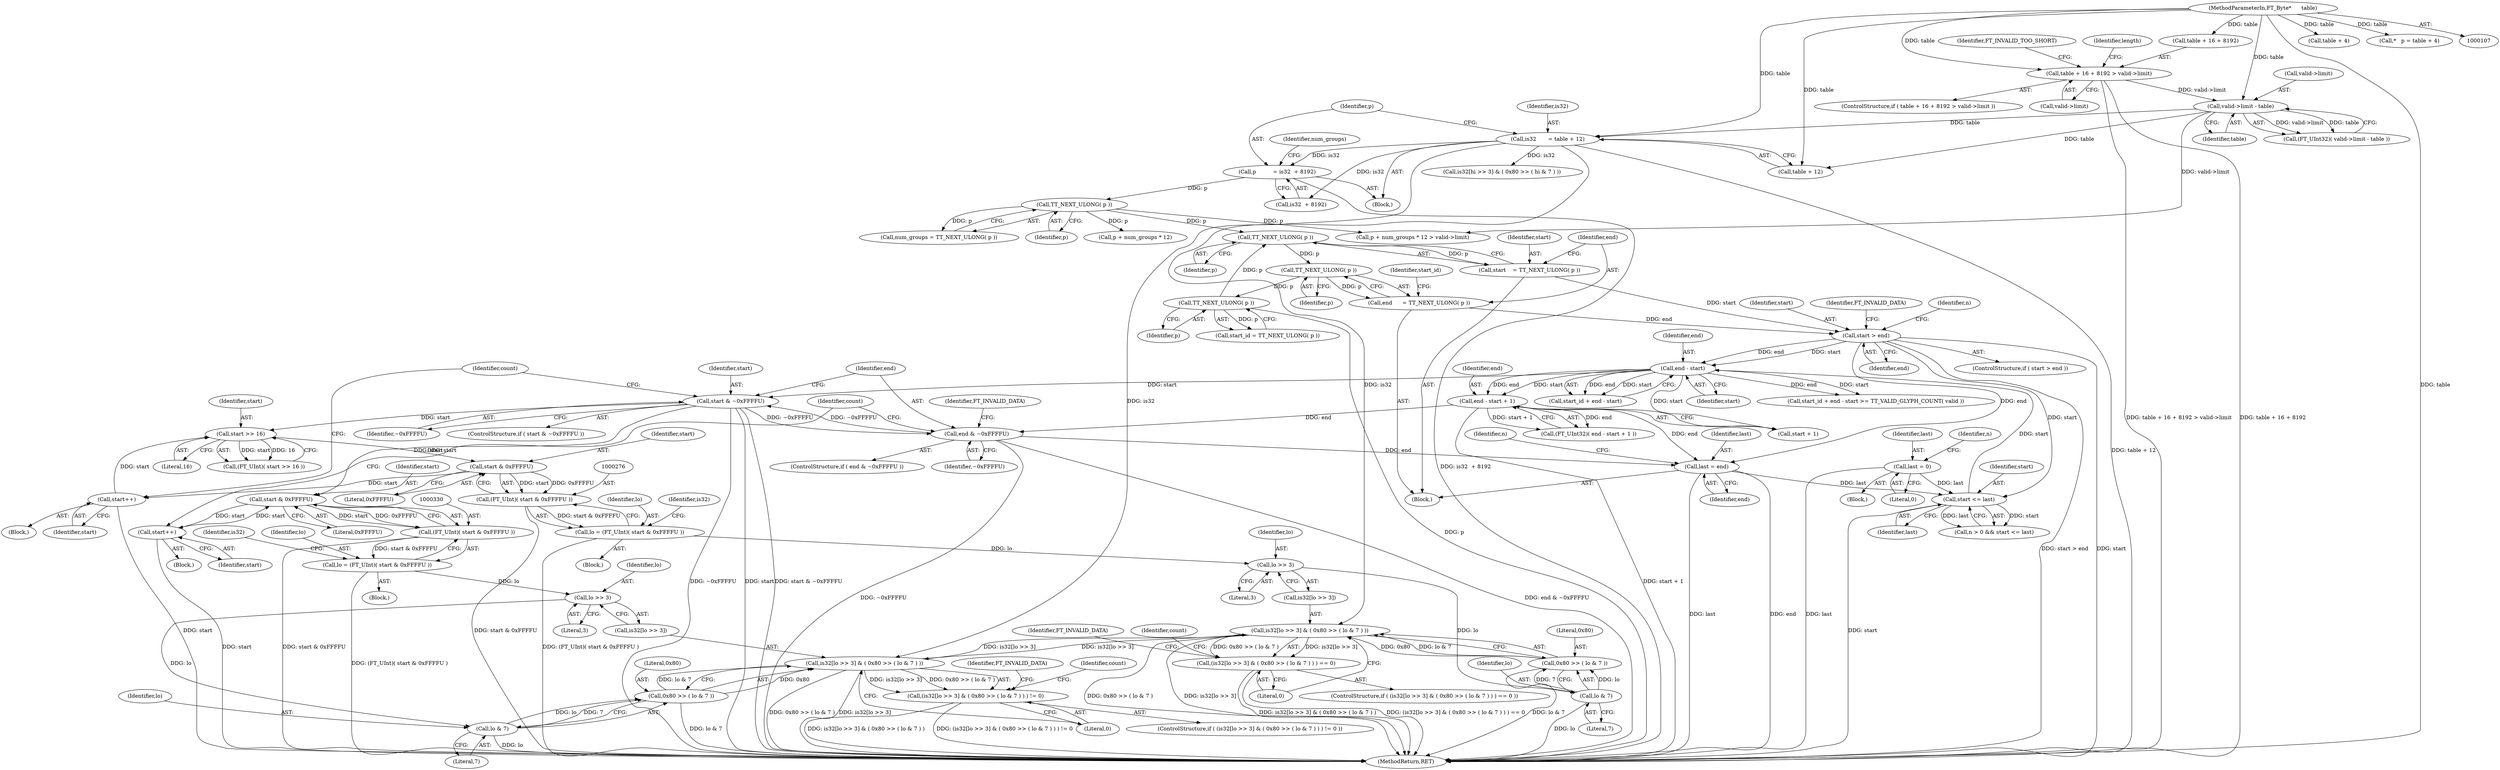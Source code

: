 digraph "0_savannah_a18788b14db60ae3673f932249cd02d33a227c4e_1@array" {
"1000297" [label="(Call,is32[lo >> 3] & ( 0x80 >> ( lo & 7 ) ))"];
"1000336" [label="(Call,is32[lo >> 3] & ( 0x80 >> ( lo & 7 ) ))"];
"1000297" [label="(Call,is32[lo >> 3] & ( 0x80 >> ( lo & 7 ) ))"];
"1000152" [label="(Call,is32       = table + 12)"];
"1000141" [label="(Call,valid->limit - table)"];
"1000121" [label="(Call,table + 16 + 8192 > valid->limit)"];
"1000108" [label="(MethodParameterIn,FT_Byte*      table)"];
"1000303" [label="(Call,0x80 >> ( lo & 7 ))"];
"1000305" [label="(Call,lo & 7)"];
"1000300" [label="(Call,lo >> 3)"];
"1000273" [label="(Call,lo = (FT_UInt)( start & 0xFFFFU ))"];
"1000275" [label="(Call,(FT_UInt)( start & 0xFFFFU ))"];
"1000277" [label="(Call,start & 0xFFFFU)"];
"1000270" [label="(Call,start >> 16)"];
"1000252" [label="(Call,start & ~0xFFFFU)"];
"1000236" [label="(Call,end - start)"];
"1000212" [label="(Call,start > end)"];
"1000199" [label="(Call,start    = TT_NEXT_ULONG( p ))"];
"1000201" [label="(Call,TT_NEXT_ULONG( p ))"];
"1000209" [label="(Call,TT_NEXT_ULONG( p ))"];
"1000205" [label="(Call,TT_NEXT_ULONG( p ))"];
"1000164" [label="(Call,TT_NEXT_ULONG( p ))"];
"1000157" [label="(Call,p          = is32  + 8192)"];
"1000203" [label="(Call,end      = TT_NEXT_ULONG( p ))"];
"1000221" [label="(Call,start <= last)"];
"1000184" [label="(Call,last = 0)"];
"1000349" [label="(Call,last = end)"];
"1000313" [label="(Call,end & ~0xFFFFU)"];
"1000246" [label="(Call,end - start + 1)"];
"1000263" [label="(Call,start++)"];
"1000342" [label="(Call,0x80 >> ( lo & 7 ))"];
"1000344" [label="(Call,lo & 7)"];
"1000339" [label="(Call,lo >> 3)"];
"1000327" [label="(Call,lo = (FT_UInt)( start & 0xFFFFU ))"];
"1000329" [label="(Call,(FT_UInt)( start & 0xFFFFU ))"];
"1000331" [label="(Call,start & 0xFFFFU)"];
"1000324" [label="(Call,start++)"];
"1000296" [label="(Call,(is32[lo >> 3] & ( 0x80 >> ( lo & 7 ) ) ) == 0)"];
"1000335" [label="(Call,(is32[lo >> 3] & ( 0x80 >> ( lo & 7 ) ) ) != 0)"];
"1000167" [label="(Call,p + num_groups * 12 > valid->limit)"];
"1000213" [label="(Identifier,start)"];
"1000168" [label="(Call,p + num_groups * 12)"];
"1000223" [label="(Identifier,last)"];
"1000159" [label="(Call,is32  + 8192)"];
"1000141" [label="(Call,valid->limit - table)"];
"1000296" [label="(Call,(is32[lo >> 3] & ( 0x80 >> ( lo & 7 ) ) ) == 0)"];
"1000307" [label="(Literal,7)"];
"1000343" [label="(Literal,0x80)"];
"1000340" [label="(Identifier,lo)"];
"1000302" [label="(Literal,3)"];
"1000272" [label="(Literal,16)"];
"1000130" [label="(Identifier,FT_INVALID_TOO_SHORT)"];
"1000162" [label="(Call,num_groups = TT_NEXT_ULONG( p ))"];
"1000324" [label="(Call,start++)"];
"1000206" [label="(Identifier,p)"];
"1000244" [label="(Call,(FT_UInt32)( end - start + 1 ))"];
"1000345" [label="(Identifier,lo)"];
"1000110" [label="(Block,)"];
"1000196" [label="(Block,)"];
"1000319" [label="(Identifier,count)"];
"1000212" [label="(Call,start > end)"];
"1000185" [label="(Identifier,last)"];
"1000351" [label="(Identifier,end)"];
"1000304" [label="(Literal,0x80)"];
"1000157" [label="(Call,p          = is32  + 8192)"];
"1000139" [label="(Call,(FT_UInt32)( valid->limit - table ))"];
"1000334" [label="(ControlStructure,if ( (is32[lo >> 3] & ( 0x80 >> ( lo & 7 ) ) ) != 0 ))"];
"1000211" [label="(ControlStructure,if ( start > end ))"];
"1000348" [label="(Identifier,FT_INVALID_DATA)"];
"1000273" [label="(Call,lo = (FT_UInt)( start & 0xFFFFU ))"];
"1000335" [label="(Call,(is32[lo >> 3] & ( 0x80 >> ( lo & 7 ) ) ) != 0)"];
"1000268" [label="(Call,(FT_UInt)( start >> 16 ))"];
"1000263" [label="(Call,start++)"];
"1000199" [label="(Call,start    = TT_NEXT_ULONG( p ))"];
"1000207" [label="(Call,start_id = TT_NEXT_ULONG( p ))"];
"1000274" [label="(Identifier,lo)"];
"1000306" [label="(Identifier,lo)"];
"1000323" [label="(Identifier,count)"];
"1000275" [label="(Call,(FT_UInt)( start & 0xFFFFU ))"];
"1000221" [label="(Call,start <= last)"];
"1000298" [label="(Call,is32[lo >> 3])"];
"1000120" [label="(ControlStructure,if ( table + 16 + 8192 > valid->limit ))"];
"1000337" [label="(Call,is32[lo >> 3])"];
"1000210" [label="(Identifier,p)"];
"1000325" [label="(Identifier,start)"];
"1000163" [label="(Identifier,num_groups)"];
"1000217" [label="(Call,n > 0 && start <= last)"];
"1000247" [label="(Identifier,end)"];
"1000339" [label="(Call,lo >> 3)"];
"1000234" [label="(Call,start_id + end - start)"];
"1000354" [label="(MethodReturn,RET)"];
"1000342" [label="(Call,0x80 >> ( lo & 7 ))"];
"1000271" [label="(Identifier,start)"];
"1000265" [label="(Block,)"];
"1000316" [label="(Identifier,FT_INVALID_DATA)"];
"1000202" [label="(Identifier,p)"];
"1000305" [label="(Call,lo & 7)"];
"1000186" [label="(Literal,0)"];
"1000215" [label="(Identifier,FT_INVALID_DATA)"];
"1000248" [label="(Call,start + 1)"];
"1000349" [label="(Call,last = end)"];
"1000314" [label="(Identifier,end)"];
"1000350" [label="(Identifier,last)"];
"1000236" [label="(Call,end - start)"];
"1000108" [label="(MethodParameterIn,FT_Byte*      table)"];
"1000344" [label="(Call,lo & 7)"];
"1000295" [label="(ControlStructure,if ( (is32[lo >> 3] & ( 0x80 >> ( lo & 7 ) ) ) == 0 ))"];
"1000208" [label="(Identifier,start_id)"];
"1000270" [label="(Call,start >> 16)"];
"1000346" [label="(Literal,7)"];
"1000145" [label="(Identifier,table)"];
"1000233" [label="(Call,start_id + end - start >= TT_VALID_GLYPH_COUNT( valid ))"];
"1000309" [label="(Identifier,FT_INVALID_DATA)"];
"1000237" [label="(Identifier,end)"];
"1000189" [label="(Identifier,n)"];
"1000308" [label="(Literal,0)"];
"1000201" [label="(Call,TT_NEXT_ULONG( p ))"];
"1000262" [label="(Identifier,count)"];
"1000336" [label="(Call,is32[lo >> 3] & ( 0x80 >> ( lo & 7 ) ))"];
"1000132" [label="(Identifier,length)"];
"1000303" [label="(Call,0x80 >> ( lo & 7 ))"];
"1000333" [label="(Literal,0xFFFFU)"];
"1000327" [label="(Call,lo = (FT_UInt)( start & 0xFFFFU ))"];
"1000114" [label="(Call,table + 4)"];
"1000209" [label="(Call,TT_NEXT_ULONG( p ))"];
"1000154" [label="(Call,table + 12)"];
"1000177" [label="(Block,)"];
"1000122" [label="(Call,table + 16 + 8192)"];
"1000347" [label="(Literal,0)"];
"1000246" [label="(Call,end - start + 1)"];
"1000253" [label="(Identifier,start)"];
"1000238" [label="(Identifier,start)"];
"1000277" [label="(Call,start & 0xFFFFU)"];
"1000164" [label="(Call,TT_NEXT_ULONG( p ))"];
"1000264" [label="(Identifier,start)"];
"1000297" [label="(Call,is32[lo >> 3] & ( 0x80 >> ( lo & 7 ) ))"];
"1000112" [label="(Call,*   p = table + 4)"];
"1000205" [label="(Call,TT_NEXT_ULONG( p ))"];
"1000254" [label="(Identifier,~0xFFFFU)"];
"1000204" [label="(Identifier,end)"];
"1000315" [label="(Identifier,~0xFFFFU)"];
"1000284" [label="(Identifier,is32)"];
"1000301" [label="(Identifier,lo)"];
"1000219" [label="(Identifier,n)"];
"1000203" [label="(Call,end      = TT_NEXT_ULONG( p ))"];
"1000332" [label="(Identifier,start)"];
"1000153" [label="(Identifier,is32)"];
"1000251" [label="(ControlStructure,if ( start & ~0xFFFFU ))"];
"1000152" [label="(Call,is32       = table + 12)"];
"1000313" [label="(Call,end & ~0xFFFFU)"];
"1000214" [label="(Identifier,end)"];
"1000326" [label="(Block,)"];
"1000321" [label="(Block,)"];
"1000121" [label="(Call,table + 16 + 8192 > valid->limit)"];
"1000195" [label="(Identifier,n)"];
"1000127" [label="(Call,valid->limit)"];
"1000279" [label="(Literal,0xFFFFU)"];
"1000165" [label="(Identifier,p)"];
"1000329" [label="(Call,(FT_UInt)( start & 0xFFFFU ))"];
"1000222" [label="(Identifier,start)"];
"1000158" [label="(Identifier,p)"];
"1000200" [label="(Identifier,start)"];
"1000278" [label="(Identifier,start)"];
"1000328" [label="(Identifier,lo)"];
"1000282" [label="(Call,is32[hi >> 3] & ( 0x80 >> ( hi & 7 ) ))"];
"1000341" [label="(Literal,3)"];
"1000338" [label="(Identifier,is32)"];
"1000258" [label="(Identifier,count)"];
"1000331" [label="(Call,start & 0xFFFFU)"];
"1000252" [label="(Call,start & ~0xFFFFU)"];
"1000142" [label="(Call,valid->limit)"];
"1000312" [label="(ControlStructure,if ( end & ~0xFFFFU ))"];
"1000300" [label="(Call,lo >> 3)"];
"1000260" [label="(Block,)"];
"1000184" [label="(Call,last = 0)"];
"1000297" -> "1000296"  [label="AST: "];
"1000297" -> "1000303"  [label="CFG: "];
"1000298" -> "1000297"  [label="AST: "];
"1000303" -> "1000297"  [label="AST: "];
"1000308" -> "1000297"  [label="CFG: "];
"1000297" -> "1000354"  [label="DDG: 0x80 >> ( lo & 7 )"];
"1000297" -> "1000354"  [label="DDG: is32[lo >> 3]"];
"1000297" -> "1000296"  [label="DDG: is32[lo >> 3]"];
"1000297" -> "1000296"  [label="DDG: 0x80 >> ( lo & 7 )"];
"1000336" -> "1000297"  [label="DDG: is32[lo >> 3]"];
"1000152" -> "1000297"  [label="DDG: is32"];
"1000303" -> "1000297"  [label="DDG: 0x80"];
"1000303" -> "1000297"  [label="DDG: lo & 7"];
"1000297" -> "1000336"  [label="DDG: is32[lo >> 3]"];
"1000336" -> "1000335"  [label="AST: "];
"1000336" -> "1000342"  [label="CFG: "];
"1000337" -> "1000336"  [label="AST: "];
"1000342" -> "1000336"  [label="AST: "];
"1000347" -> "1000336"  [label="CFG: "];
"1000336" -> "1000354"  [label="DDG: 0x80 >> ( lo & 7 )"];
"1000336" -> "1000354"  [label="DDG: is32[lo >> 3]"];
"1000336" -> "1000335"  [label="DDG: is32[lo >> 3]"];
"1000336" -> "1000335"  [label="DDG: 0x80 >> ( lo & 7 )"];
"1000152" -> "1000336"  [label="DDG: is32"];
"1000342" -> "1000336"  [label="DDG: 0x80"];
"1000342" -> "1000336"  [label="DDG: lo & 7"];
"1000152" -> "1000110"  [label="AST: "];
"1000152" -> "1000154"  [label="CFG: "];
"1000153" -> "1000152"  [label="AST: "];
"1000154" -> "1000152"  [label="AST: "];
"1000158" -> "1000152"  [label="CFG: "];
"1000152" -> "1000354"  [label="DDG: table + 12"];
"1000141" -> "1000152"  [label="DDG: table"];
"1000108" -> "1000152"  [label="DDG: table"];
"1000152" -> "1000157"  [label="DDG: is32"];
"1000152" -> "1000159"  [label="DDG: is32"];
"1000152" -> "1000282"  [label="DDG: is32"];
"1000141" -> "1000139"  [label="AST: "];
"1000141" -> "1000145"  [label="CFG: "];
"1000142" -> "1000141"  [label="AST: "];
"1000145" -> "1000141"  [label="AST: "];
"1000139" -> "1000141"  [label="CFG: "];
"1000141" -> "1000139"  [label="DDG: valid->limit"];
"1000141" -> "1000139"  [label="DDG: table"];
"1000121" -> "1000141"  [label="DDG: valid->limit"];
"1000108" -> "1000141"  [label="DDG: table"];
"1000141" -> "1000154"  [label="DDG: table"];
"1000141" -> "1000167"  [label="DDG: valid->limit"];
"1000121" -> "1000120"  [label="AST: "];
"1000121" -> "1000127"  [label="CFG: "];
"1000122" -> "1000121"  [label="AST: "];
"1000127" -> "1000121"  [label="AST: "];
"1000130" -> "1000121"  [label="CFG: "];
"1000132" -> "1000121"  [label="CFG: "];
"1000121" -> "1000354"  [label="DDG: table + 16 + 8192 > valid->limit"];
"1000121" -> "1000354"  [label="DDG: table + 16 + 8192"];
"1000108" -> "1000121"  [label="DDG: table"];
"1000108" -> "1000107"  [label="AST: "];
"1000108" -> "1000354"  [label="DDG: table"];
"1000108" -> "1000112"  [label="DDG: table"];
"1000108" -> "1000114"  [label="DDG: table"];
"1000108" -> "1000122"  [label="DDG: table"];
"1000108" -> "1000154"  [label="DDG: table"];
"1000303" -> "1000305"  [label="CFG: "];
"1000304" -> "1000303"  [label="AST: "];
"1000305" -> "1000303"  [label="AST: "];
"1000303" -> "1000354"  [label="DDG: lo & 7"];
"1000305" -> "1000303"  [label="DDG: lo"];
"1000305" -> "1000303"  [label="DDG: 7"];
"1000305" -> "1000307"  [label="CFG: "];
"1000306" -> "1000305"  [label="AST: "];
"1000307" -> "1000305"  [label="AST: "];
"1000305" -> "1000354"  [label="DDG: lo"];
"1000300" -> "1000305"  [label="DDG: lo"];
"1000300" -> "1000298"  [label="AST: "];
"1000300" -> "1000302"  [label="CFG: "];
"1000301" -> "1000300"  [label="AST: "];
"1000302" -> "1000300"  [label="AST: "];
"1000298" -> "1000300"  [label="CFG: "];
"1000273" -> "1000300"  [label="DDG: lo"];
"1000273" -> "1000265"  [label="AST: "];
"1000273" -> "1000275"  [label="CFG: "];
"1000274" -> "1000273"  [label="AST: "];
"1000275" -> "1000273"  [label="AST: "];
"1000284" -> "1000273"  [label="CFG: "];
"1000273" -> "1000354"  [label="DDG: (FT_UInt)( start & 0xFFFFU )"];
"1000275" -> "1000273"  [label="DDG: start & 0xFFFFU"];
"1000275" -> "1000277"  [label="CFG: "];
"1000276" -> "1000275"  [label="AST: "];
"1000277" -> "1000275"  [label="AST: "];
"1000275" -> "1000354"  [label="DDG: start & 0xFFFFU"];
"1000277" -> "1000275"  [label="DDG: start"];
"1000277" -> "1000275"  [label="DDG: 0xFFFFU"];
"1000277" -> "1000279"  [label="CFG: "];
"1000278" -> "1000277"  [label="AST: "];
"1000279" -> "1000277"  [label="AST: "];
"1000277" -> "1000263"  [label="DDG: start"];
"1000270" -> "1000277"  [label="DDG: start"];
"1000270" -> "1000268"  [label="AST: "];
"1000270" -> "1000272"  [label="CFG: "];
"1000271" -> "1000270"  [label="AST: "];
"1000272" -> "1000270"  [label="AST: "];
"1000268" -> "1000270"  [label="CFG: "];
"1000270" -> "1000268"  [label="DDG: start"];
"1000270" -> "1000268"  [label="DDG: 16"];
"1000252" -> "1000270"  [label="DDG: start"];
"1000263" -> "1000270"  [label="DDG: start"];
"1000252" -> "1000251"  [label="AST: "];
"1000252" -> "1000254"  [label="CFG: "];
"1000253" -> "1000252"  [label="AST: "];
"1000254" -> "1000252"  [label="AST: "];
"1000258" -> "1000252"  [label="CFG: "];
"1000314" -> "1000252"  [label="CFG: "];
"1000252" -> "1000354"  [label="DDG: start"];
"1000252" -> "1000354"  [label="DDG: ~0xFFFFU"];
"1000252" -> "1000354"  [label="DDG: start & ~0xFFFFU"];
"1000236" -> "1000252"  [label="DDG: start"];
"1000313" -> "1000252"  [label="DDG: ~0xFFFFU"];
"1000252" -> "1000313"  [label="DDG: ~0xFFFFU"];
"1000252" -> "1000331"  [label="DDG: start"];
"1000236" -> "1000234"  [label="AST: "];
"1000236" -> "1000238"  [label="CFG: "];
"1000237" -> "1000236"  [label="AST: "];
"1000238" -> "1000236"  [label="AST: "];
"1000234" -> "1000236"  [label="CFG: "];
"1000236" -> "1000233"  [label="DDG: end"];
"1000236" -> "1000233"  [label="DDG: start"];
"1000236" -> "1000234"  [label="DDG: end"];
"1000236" -> "1000234"  [label="DDG: start"];
"1000212" -> "1000236"  [label="DDG: end"];
"1000212" -> "1000236"  [label="DDG: start"];
"1000221" -> "1000236"  [label="DDG: start"];
"1000236" -> "1000246"  [label="DDG: end"];
"1000236" -> "1000246"  [label="DDG: start"];
"1000236" -> "1000248"  [label="DDG: start"];
"1000212" -> "1000211"  [label="AST: "];
"1000212" -> "1000214"  [label="CFG: "];
"1000213" -> "1000212"  [label="AST: "];
"1000214" -> "1000212"  [label="AST: "];
"1000215" -> "1000212"  [label="CFG: "];
"1000219" -> "1000212"  [label="CFG: "];
"1000212" -> "1000354"  [label="DDG: start > end"];
"1000212" -> "1000354"  [label="DDG: start"];
"1000199" -> "1000212"  [label="DDG: start"];
"1000203" -> "1000212"  [label="DDG: end"];
"1000212" -> "1000221"  [label="DDG: start"];
"1000212" -> "1000349"  [label="DDG: end"];
"1000199" -> "1000196"  [label="AST: "];
"1000199" -> "1000201"  [label="CFG: "];
"1000200" -> "1000199"  [label="AST: "];
"1000201" -> "1000199"  [label="AST: "];
"1000204" -> "1000199"  [label="CFG: "];
"1000201" -> "1000199"  [label="DDG: p"];
"1000201" -> "1000202"  [label="CFG: "];
"1000202" -> "1000201"  [label="AST: "];
"1000209" -> "1000201"  [label="DDG: p"];
"1000164" -> "1000201"  [label="DDG: p"];
"1000201" -> "1000205"  [label="DDG: p"];
"1000209" -> "1000207"  [label="AST: "];
"1000209" -> "1000210"  [label="CFG: "];
"1000210" -> "1000209"  [label="AST: "];
"1000207" -> "1000209"  [label="CFG: "];
"1000209" -> "1000354"  [label="DDG: p"];
"1000209" -> "1000207"  [label="DDG: p"];
"1000205" -> "1000209"  [label="DDG: p"];
"1000205" -> "1000203"  [label="AST: "];
"1000205" -> "1000206"  [label="CFG: "];
"1000206" -> "1000205"  [label="AST: "];
"1000203" -> "1000205"  [label="CFG: "];
"1000205" -> "1000203"  [label="DDG: p"];
"1000164" -> "1000162"  [label="AST: "];
"1000164" -> "1000165"  [label="CFG: "];
"1000165" -> "1000164"  [label="AST: "];
"1000162" -> "1000164"  [label="CFG: "];
"1000164" -> "1000162"  [label="DDG: p"];
"1000157" -> "1000164"  [label="DDG: p"];
"1000164" -> "1000167"  [label="DDG: p"];
"1000164" -> "1000168"  [label="DDG: p"];
"1000157" -> "1000110"  [label="AST: "];
"1000157" -> "1000159"  [label="CFG: "];
"1000158" -> "1000157"  [label="AST: "];
"1000159" -> "1000157"  [label="AST: "];
"1000163" -> "1000157"  [label="CFG: "];
"1000157" -> "1000354"  [label="DDG: is32  + 8192"];
"1000203" -> "1000196"  [label="AST: "];
"1000204" -> "1000203"  [label="AST: "];
"1000208" -> "1000203"  [label="CFG: "];
"1000221" -> "1000217"  [label="AST: "];
"1000221" -> "1000223"  [label="CFG: "];
"1000222" -> "1000221"  [label="AST: "];
"1000223" -> "1000221"  [label="AST: "];
"1000217" -> "1000221"  [label="CFG: "];
"1000221" -> "1000354"  [label="DDG: start"];
"1000221" -> "1000217"  [label="DDG: start"];
"1000221" -> "1000217"  [label="DDG: last"];
"1000184" -> "1000221"  [label="DDG: last"];
"1000349" -> "1000221"  [label="DDG: last"];
"1000184" -> "1000177"  [label="AST: "];
"1000184" -> "1000186"  [label="CFG: "];
"1000185" -> "1000184"  [label="AST: "];
"1000186" -> "1000184"  [label="AST: "];
"1000189" -> "1000184"  [label="CFG: "];
"1000184" -> "1000354"  [label="DDG: last"];
"1000349" -> "1000196"  [label="AST: "];
"1000349" -> "1000351"  [label="CFG: "];
"1000350" -> "1000349"  [label="AST: "];
"1000351" -> "1000349"  [label="AST: "];
"1000195" -> "1000349"  [label="CFG: "];
"1000349" -> "1000354"  [label="DDG: end"];
"1000349" -> "1000354"  [label="DDG: last"];
"1000313" -> "1000349"  [label="DDG: end"];
"1000246" -> "1000349"  [label="DDG: end"];
"1000313" -> "1000312"  [label="AST: "];
"1000313" -> "1000315"  [label="CFG: "];
"1000314" -> "1000313"  [label="AST: "];
"1000315" -> "1000313"  [label="AST: "];
"1000316" -> "1000313"  [label="CFG: "];
"1000319" -> "1000313"  [label="CFG: "];
"1000313" -> "1000354"  [label="DDG: ~0xFFFFU"];
"1000313" -> "1000354"  [label="DDG: end & ~0xFFFFU"];
"1000246" -> "1000313"  [label="DDG: end"];
"1000246" -> "1000244"  [label="AST: "];
"1000246" -> "1000248"  [label="CFG: "];
"1000247" -> "1000246"  [label="AST: "];
"1000248" -> "1000246"  [label="AST: "];
"1000244" -> "1000246"  [label="CFG: "];
"1000246" -> "1000354"  [label="DDG: start + 1"];
"1000246" -> "1000244"  [label="DDG: end"];
"1000246" -> "1000244"  [label="DDG: start + 1"];
"1000263" -> "1000260"  [label="AST: "];
"1000263" -> "1000264"  [label="CFG: "];
"1000264" -> "1000263"  [label="AST: "];
"1000258" -> "1000263"  [label="CFG: "];
"1000263" -> "1000354"  [label="DDG: start"];
"1000342" -> "1000344"  [label="CFG: "];
"1000343" -> "1000342"  [label="AST: "];
"1000344" -> "1000342"  [label="AST: "];
"1000342" -> "1000354"  [label="DDG: lo & 7"];
"1000344" -> "1000342"  [label="DDG: lo"];
"1000344" -> "1000342"  [label="DDG: 7"];
"1000344" -> "1000346"  [label="CFG: "];
"1000345" -> "1000344"  [label="AST: "];
"1000346" -> "1000344"  [label="AST: "];
"1000344" -> "1000354"  [label="DDG: lo"];
"1000339" -> "1000344"  [label="DDG: lo"];
"1000339" -> "1000337"  [label="AST: "];
"1000339" -> "1000341"  [label="CFG: "];
"1000340" -> "1000339"  [label="AST: "];
"1000341" -> "1000339"  [label="AST: "];
"1000337" -> "1000339"  [label="CFG: "];
"1000327" -> "1000339"  [label="DDG: lo"];
"1000327" -> "1000326"  [label="AST: "];
"1000327" -> "1000329"  [label="CFG: "];
"1000328" -> "1000327"  [label="AST: "];
"1000329" -> "1000327"  [label="AST: "];
"1000338" -> "1000327"  [label="CFG: "];
"1000327" -> "1000354"  [label="DDG: (FT_UInt)( start & 0xFFFFU )"];
"1000329" -> "1000327"  [label="DDG: start & 0xFFFFU"];
"1000329" -> "1000331"  [label="CFG: "];
"1000330" -> "1000329"  [label="AST: "];
"1000331" -> "1000329"  [label="AST: "];
"1000329" -> "1000354"  [label="DDG: start & 0xFFFFU"];
"1000331" -> "1000329"  [label="DDG: start"];
"1000331" -> "1000329"  [label="DDG: 0xFFFFU"];
"1000331" -> "1000333"  [label="CFG: "];
"1000332" -> "1000331"  [label="AST: "];
"1000333" -> "1000331"  [label="AST: "];
"1000331" -> "1000324"  [label="DDG: start"];
"1000324" -> "1000331"  [label="DDG: start"];
"1000324" -> "1000321"  [label="AST: "];
"1000324" -> "1000325"  [label="CFG: "];
"1000325" -> "1000324"  [label="AST: "];
"1000319" -> "1000324"  [label="CFG: "];
"1000324" -> "1000354"  [label="DDG: start"];
"1000296" -> "1000295"  [label="AST: "];
"1000296" -> "1000308"  [label="CFG: "];
"1000308" -> "1000296"  [label="AST: "];
"1000309" -> "1000296"  [label="CFG: "];
"1000262" -> "1000296"  [label="CFG: "];
"1000296" -> "1000354"  [label="DDG: (is32[lo >> 3] & ( 0x80 >> ( lo & 7 ) ) ) == 0"];
"1000296" -> "1000354"  [label="DDG: is32[lo >> 3] & ( 0x80 >> ( lo & 7 ) )"];
"1000335" -> "1000334"  [label="AST: "];
"1000335" -> "1000347"  [label="CFG: "];
"1000347" -> "1000335"  [label="AST: "];
"1000348" -> "1000335"  [label="CFG: "];
"1000323" -> "1000335"  [label="CFG: "];
"1000335" -> "1000354"  [label="DDG: is32[lo >> 3] & ( 0x80 >> ( lo & 7 ) )"];
"1000335" -> "1000354"  [label="DDG: (is32[lo >> 3] & ( 0x80 >> ( lo & 7 ) ) ) != 0"];
}

